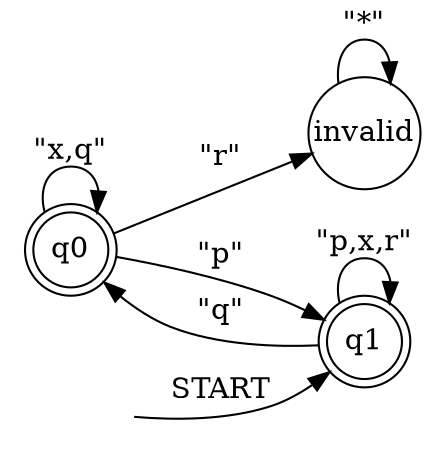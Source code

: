 # ----------------------------------- 
#Title:   G(!q || r || (p R !r))
#From:  patterns.projects.cs.ksu.edu/documentation/patterns/ltl.shtml 
# alphabet : [x, q, r, p]
# ----------------------------------- 
 
 
digraph G {
  rankdir=LR;
  q0 [shape=doublecircle, margin=0];
  q1 [shape=doublecircle, margin=0];
  start0 [shape=none, style=invis];
  start0 -> q1 [label="START"];
  q1 -> q1  [label="\"p,x,r\""];
  q1 -> q0  [label="\"q\""];
  q0 -> q0  [label="\"x,q\""];
  q0 -> q1  [label="\"p\""];
  invalid -> invalid  [label="\"*\""];
  q0 -> invalid  [label="\"r\""];
  invalid [shape=circle, margin=0];
}
